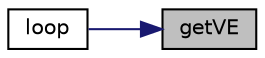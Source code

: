 digraph "getVE"
{
 // LATEX_PDF_SIZE
  edge [fontname="Helvetica",fontsize="10",labelfontname="Helvetica",labelfontsize="10"];
  node [fontname="Helvetica",fontsize="10",shape=record];
  rankdir="RL";
  Node29 [label="getVE",height=0.2,width=0.4,color="black", fillcolor="grey75", style="filled", fontcolor="black",tooltip="Lookup the current VE value from the primary 3D fuel map. The Y axis value used for this lookup varie..."];
  Node29 -> Node30 [dir="back",color="midnightblue",fontsize="10",style="solid",fontname="Helvetica"];
  Node30 [label="loop",height=0.2,width=0.4,color="black", fillcolor="white", style="filled",URL="$speeduino_8ino.html#afe461d27b9c48d5921c00d521181f12f",tooltip=" "];
}
